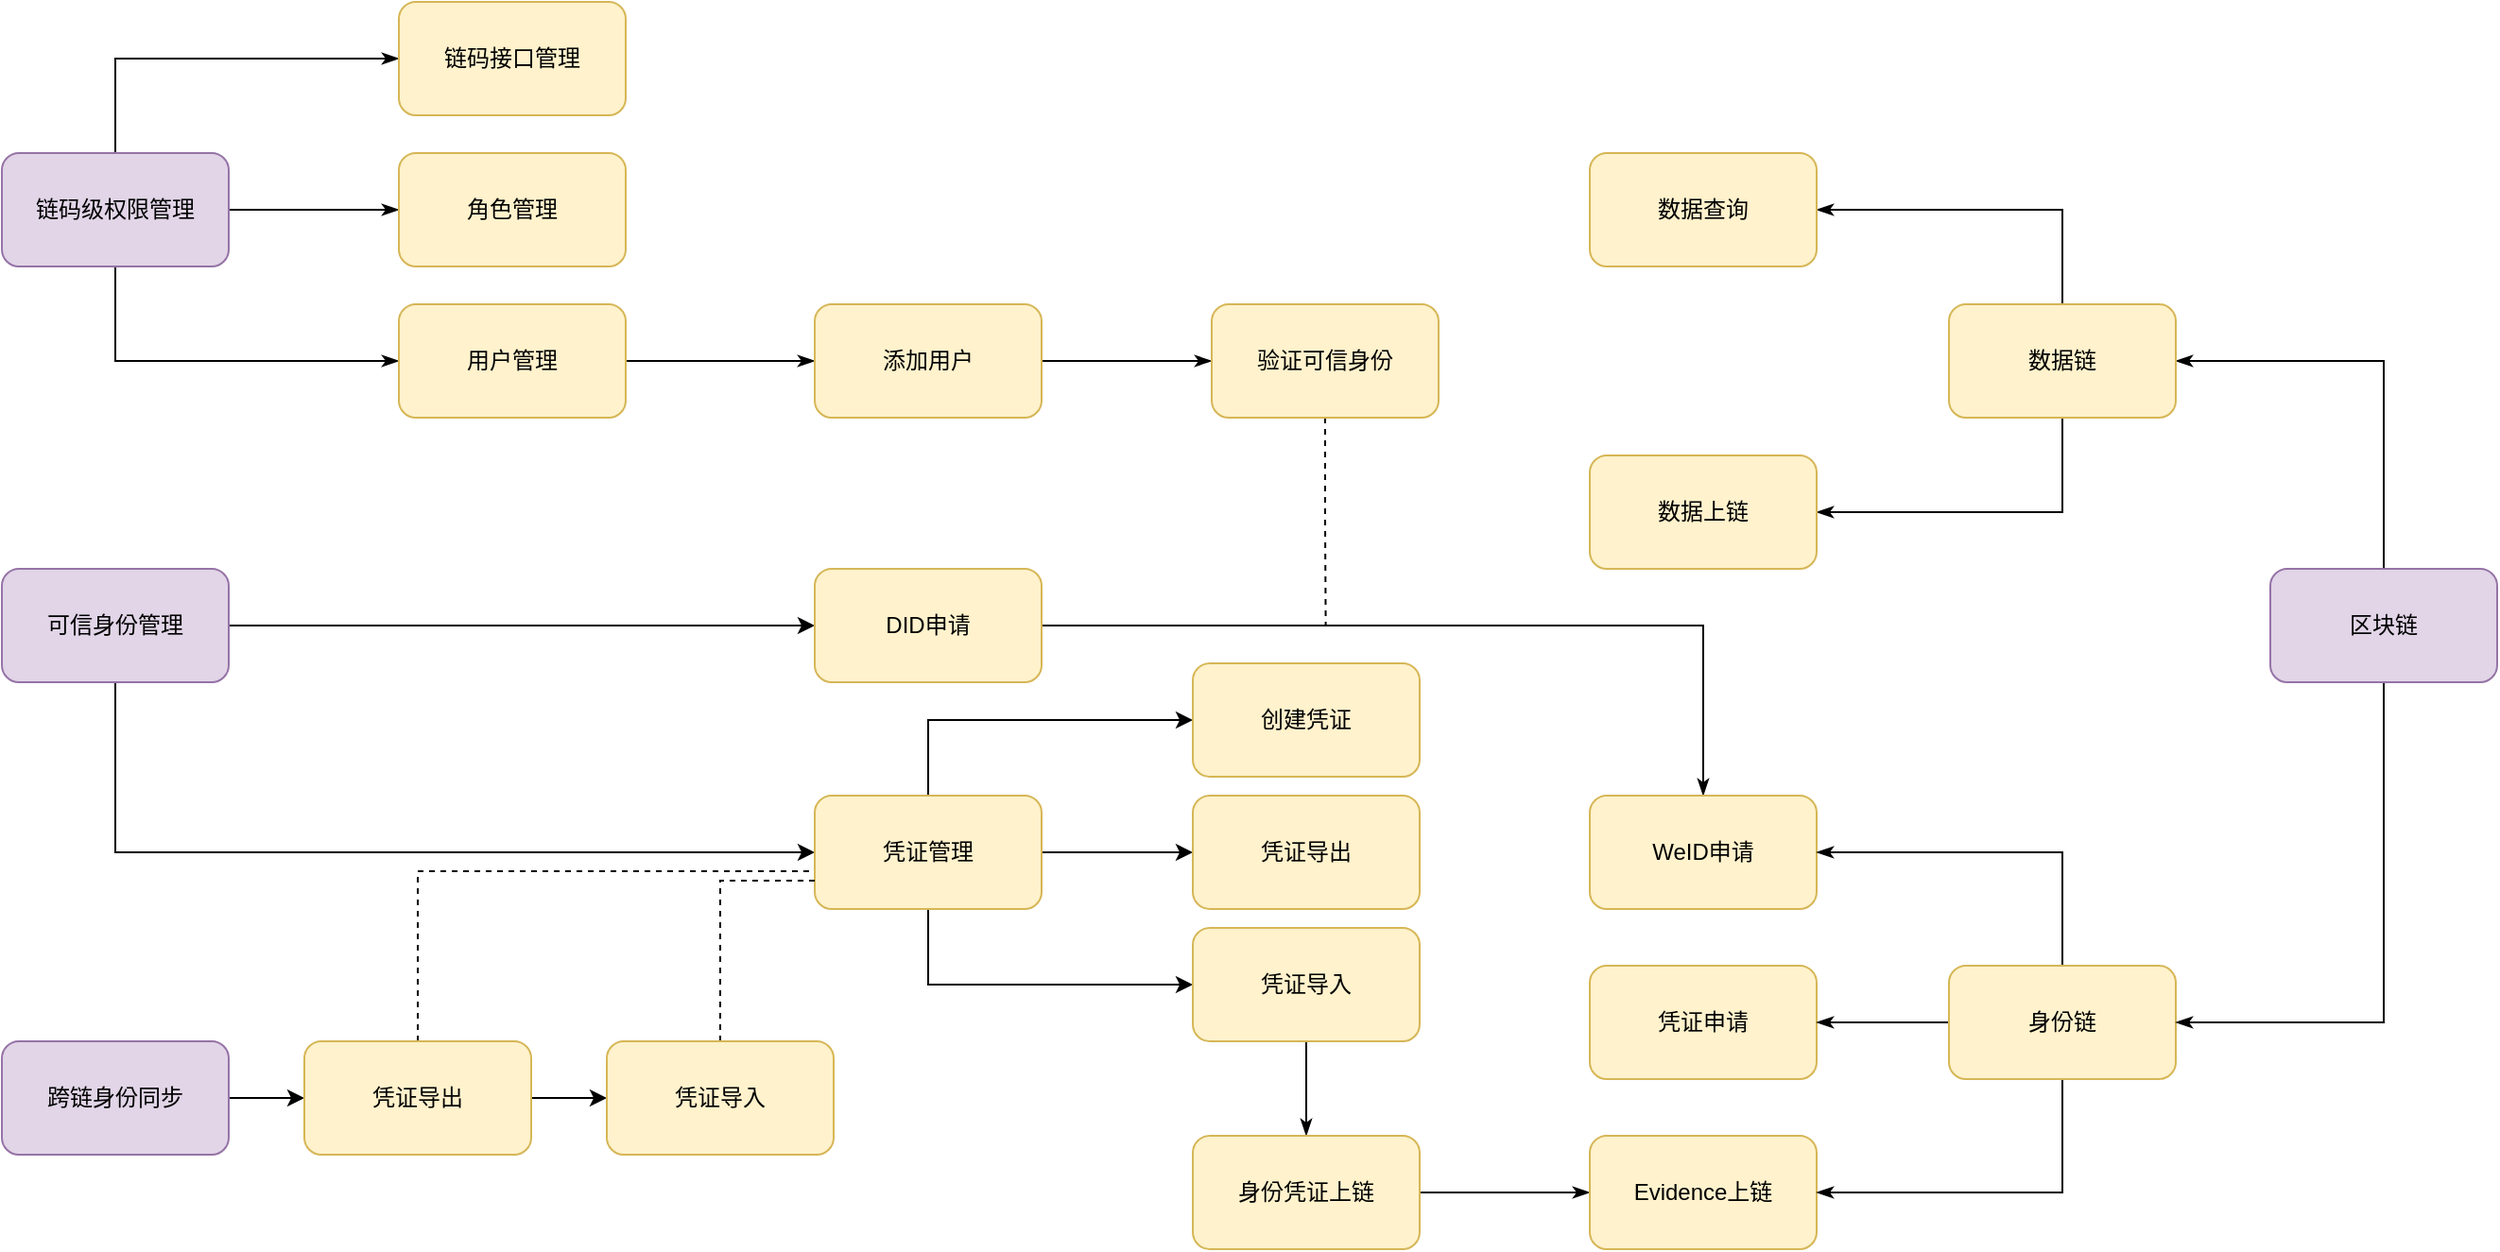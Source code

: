 <mxfile version="17.4.4" type="github">
  <diagram id="C2HOs0oel1egpfWLRo1f" name="Page-1">
    <mxGraphModel dx="1209" dy="1942" grid="1" gridSize="10" guides="1" tooltips="1" connect="1" arrows="1" fold="1" page="1" pageScale="1" pageWidth="827" pageHeight="1169" math="0" shadow="0">
      <root>
        <mxCell id="0" />
        <mxCell id="1" parent="0" />
        <mxCell id="s45ArTEd5eMBH8DryxPv-13" style="edgeStyle=orthogonalEdgeStyle;rounded=0;orthogonalLoop=1;jettySize=auto;html=1;exitX=0.5;exitY=1;exitDx=0;exitDy=0;entryX=0;entryY=0.5;entryDx=0;entryDy=0;" parent="1" source="s45ArTEd5eMBH8DryxPv-1" target="s45ArTEd5eMBH8DryxPv-5" edge="1">
          <mxGeometry relative="1" as="geometry" />
        </mxCell>
        <mxCell id="s45ArTEd5eMBH8DryxPv-14" style="edgeStyle=orthogonalEdgeStyle;rounded=0;orthogonalLoop=1;jettySize=auto;html=1;exitX=1;exitY=0.5;exitDx=0;exitDy=0;" parent="1" source="s45ArTEd5eMBH8DryxPv-1" target="s45ArTEd5eMBH8DryxPv-4" edge="1">
          <mxGeometry relative="1" as="geometry" />
        </mxCell>
        <mxCell id="s45ArTEd5eMBH8DryxPv-1" value="可信身份管理" style="rounded=1;whiteSpace=wrap;html=1;fillColor=#e1d5e7;strokeColor=#9673a6;" parent="1" vertex="1">
          <mxGeometry x="80" y="200" width="120" height="60" as="geometry" />
        </mxCell>
        <mxCell id="s45ArTEd5eMBH8DryxPv-34" style="edgeStyle=orthogonalEdgeStyle;rounded=0;orthogonalLoop=1;jettySize=auto;html=1;exitX=1;exitY=0.5;exitDx=0;exitDy=0;endArrow=classicThin;endFill=1;" parent="1" source="s45ArTEd5eMBH8DryxPv-4" target="s45ArTEd5eMBH8DryxPv-27" edge="1">
          <mxGeometry relative="1" as="geometry" />
        </mxCell>
        <mxCell id="s45ArTEd5eMBH8DryxPv-4" value="DID申请" style="rounded=1;whiteSpace=wrap;html=1;fillColor=#fff2cc;strokeColor=#d6b656;" parent="1" vertex="1">
          <mxGeometry x="510" y="200" width="120" height="60" as="geometry" />
        </mxCell>
        <mxCell id="s45ArTEd5eMBH8DryxPv-10" style="edgeStyle=orthogonalEdgeStyle;rounded=0;orthogonalLoop=1;jettySize=auto;html=1;exitX=0.5;exitY=0;exitDx=0;exitDy=0;entryX=0;entryY=0.5;entryDx=0;entryDy=0;" parent="1" source="s45ArTEd5eMBH8DryxPv-5" target="s45ArTEd5eMBH8DryxPv-8" edge="1">
          <mxGeometry relative="1" as="geometry" />
        </mxCell>
        <mxCell id="s45ArTEd5eMBH8DryxPv-11" style="edgeStyle=orthogonalEdgeStyle;rounded=0;orthogonalLoop=1;jettySize=auto;html=1;exitX=1;exitY=0.5;exitDx=0;exitDy=0;entryX=0;entryY=0.5;entryDx=0;entryDy=0;" parent="1" source="s45ArTEd5eMBH8DryxPv-5" target="s45ArTEd5eMBH8DryxPv-7" edge="1">
          <mxGeometry relative="1" as="geometry" />
        </mxCell>
        <mxCell id="s45ArTEd5eMBH8DryxPv-12" style="edgeStyle=orthogonalEdgeStyle;rounded=0;orthogonalLoop=1;jettySize=auto;html=1;exitX=0.5;exitY=1;exitDx=0;exitDy=0;entryX=0;entryY=0.5;entryDx=0;entryDy=0;" parent="1" source="s45ArTEd5eMBH8DryxPv-5" target="s45ArTEd5eMBH8DryxPv-9" edge="1">
          <mxGeometry relative="1" as="geometry" />
        </mxCell>
        <mxCell id="s45ArTEd5eMBH8DryxPv-5" value="凭证管理" style="rounded=1;whiteSpace=wrap;html=1;fillColor=#fff2cc;strokeColor=#d6b656;" parent="1" vertex="1">
          <mxGeometry x="510" y="320" width="120" height="60" as="geometry" />
        </mxCell>
        <mxCell id="s45ArTEd5eMBH8DryxPv-7" value="凭证导出" style="rounded=1;whiteSpace=wrap;html=1;fillColor=#fff2cc;strokeColor=#d6b656;" parent="1" vertex="1">
          <mxGeometry x="710" y="320" width="120" height="60" as="geometry" />
        </mxCell>
        <mxCell id="s45ArTEd5eMBH8DryxPv-8" value="创建凭证" style="rounded=1;whiteSpace=wrap;html=1;fillColor=#fff2cc;strokeColor=#d6b656;" parent="1" vertex="1">
          <mxGeometry x="710" y="250" width="120" height="60" as="geometry" />
        </mxCell>
        <mxCell id="s45ArTEd5eMBH8DryxPv-23" style="edgeStyle=orthogonalEdgeStyle;rounded=0;orthogonalLoop=1;jettySize=auto;html=1;exitX=0.5;exitY=1;exitDx=0;exitDy=0;entryX=0.5;entryY=0;entryDx=0;entryDy=0;endArrow=classicThin;endFill=1;" parent="1" source="s45ArTEd5eMBH8DryxPv-9" target="s45ArTEd5eMBH8DryxPv-22" edge="1">
          <mxGeometry relative="1" as="geometry" />
        </mxCell>
        <mxCell id="s45ArTEd5eMBH8DryxPv-9" value="凭证导入" style="rounded=1;whiteSpace=wrap;html=1;fillColor=#fff2cc;strokeColor=#d6b656;" parent="1" vertex="1">
          <mxGeometry x="710" y="390" width="120" height="60" as="geometry" />
        </mxCell>
        <mxCell id="s45ArTEd5eMBH8DryxPv-18" style="edgeStyle=orthogonalEdgeStyle;rounded=0;orthogonalLoop=1;jettySize=auto;html=1;exitX=1;exitY=0.5;exitDx=0;exitDy=0;entryX=0;entryY=0.5;entryDx=0;entryDy=0;" parent="1" source="s45ArTEd5eMBH8DryxPv-15" target="s45ArTEd5eMBH8DryxPv-16" edge="1">
          <mxGeometry relative="1" as="geometry" />
        </mxCell>
        <mxCell id="s45ArTEd5eMBH8DryxPv-15" value="跨链身份同步" style="rounded=1;whiteSpace=wrap;html=1;fillColor=#e1d5e7;strokeColor=#9673a6;" parent="1" vertex="1">
          <mxGeometry x="80" y="450" width="120" height="60" as="geometry" />
        </mxCell>
        <mxCell id="s45ArTEd5eMBH8DryxPv-19" style="edgeStyle=orthogonalEdgeStyle;rounded=0;orthogonalLoop=1;jettySize=auto;html=1;exitX=1;exitY=0.5;exitDx=0;exitDy=0;entryX=0;entryY=0.5;entryDx=0;entryDy=0;" parent="1" source="s45ArTEd5eMBH8DryxPv-16" target="s45ArTEd5eMBH8DryxPv-17" edge="1">
          <mxGeometry relative="1" as="geometry" />
        </mxCell>
        <mxCell id="s45ArTEd5eMBH8DryxPv-20" style="edgeStyle=orthogonalEdgeStyle;rounded=0;orthogonalLoop=1;jettySize=auto;html=1;exitX=0.5;exitY=0;exitDx=0;exitDy=0;endArrow=none;endFill=0;dashed=1;" parent="1" source="s45ArTEd5eMBH8DryxPv-16" edge="1">
          <mxGeometry relative="1" as="geometry">
            <mxPoint x="510" y="360" as="targetPoint" />
            <Array as="points">
              <mxPoint x="300" y="360" />
              <mxPoint x="510" y="360" />
            </Array>
          </mxGeometry>
        </mxCell>
        <mxCell id="s45ArTEd5eMBH8DryxPv-16" value="凭证导出" style="rounded=1;whiteSpace=wrap;html=1;fillColor=#fff2cc;strokeColor=#d6b656;" parent="1" vertex="1">
          <mxGeometry x="240" y="450" width="120" height="60" as="geometry" />
        </mxCell>
        <mxCell id="s45ArTEd5eMBH8DryxPv-21" style="edgeStyle=orthogonalEdgeStyle;rounded=0;orthogonalLoop=1;jettySize=auto;html=1;exitX=0.5;exitY=0;exitDx=0;exitDy=0;entryX=0;entryY=0.75;entryDx=0;entryDy=0;dashed=1;endArrow=none;endFill=0;" parent="1" source="s45ArTEd5eMBH8DryxPv-17" target="s45ArTEd5eMBH8DryxPv-5" edge="1">
          <mxGeometry relative="1" as="geometry" />
        </mxCell>
        <mxCell id="s45ArTEd5eMBH8DryxPv-17" value="凭证导入" style="rounded=1;whiteSpace=wrap;html=1;fillColor=#fff2cc;strokeColor=#d6b656;" parent="1" vertex="1">
          <mxGeometry x="400" y="450" width="120" height="60" as="geometry" />
        </mxCell>
        <mxCell id="s45ArTEd5eMBH8DryxPv-25" style="edgeStyle=orthogonalEdgeStyle;rounded=0;orthogonalLoop=1;jettySize=auto;html=1;exitX=1;exitY=0.5;exitDx=0;exitDy=0;entryX=0;entryY=0.5;entryDx=0;entryDy=0;endArrow=classicThin;endFill=1;" parent="1" source="s45ArTEd5eMBH8DryxPv-22" target="s45ArTEd5eMBH8DryxPv-24" edge="1">
          <mxGeometry relative="1" as="geometry" />
        </mxCell>
        <mxCell id="s45ArTEd5eMBH8DryxPv-22" value="身份凭证上链" style="rounded=1;whiteSpace=wrap;html=1;fillColor=#fff2cc;strokeColor=#d6b656;" parent="1" vertex="1">
          <mxGeometry x="710" y="500" width="120" height="60" as="geometry" />
        </mxCell>
        <mxCell id="s45ArTEd5eMBH8DryxPv-24" value="Evidence上链" style="rounded=1;whiteSpace=wrap;html=1;fillColor=#fff2cc;strokeColor=#d6b656;" parent="1" vertex="1">
          <mxGeometry x="920" y="500" width="120" height="60" as="geometry" />
        </mxCell>
        <mxCell id="s45ArTEd5eMBH8DryxPv-26" value="凭证申请" style="rounded=1;whiteSpace=wrap;html=1;fillColor=#fff2cc;strokeColor=#d6b656;" parent="1" vertex="1">
          <mxGeometry x="920" y="410" width="120" height="60" as="geometry" />
        </mxCell>
        <mxCell id="s45ArTEd5eMBH8DryxPv-27" value="WeID申请" style="rounded=1;whiteSpace=wrap;html=1;fillColor=#fff2cc;strokeColor=#d6b656;" parent="1" vertex="1">
          <mxGeometry x="920" y="320" width="120" height="60" as="geometry" />
        </mxCell>
        <mxCell id="s45ArTEd5eMBH8DryxPv-30" style="edgeStyle=orthogonalEdgeStyle;rounded=0;orthogonalLoop=1;jettySize=auto;html=1;exitX=0.5;exitY=1;exitDx=0;exitDy=0;entryX=1;entryY=0.5;entryDx=0;entryDy=0;endArrow=classicThin;endFill=1;" parent="1" source="s45ArTEd5eMBH8DryxPv-28" target="s45ArTEd5eMBH8DryxPv-24" edge="1">
          <mxGeometry relative="1" as="geometry" />
        </mxCell>
        <mxCell id="s45ArTEd5eMBH8DryxPv-31" style="edgeStyle=orthogonalEdgeStyle;rounded=0;orthogonalLoop=1;jettySize=auto;html=1;exitX=0;exitY=0.5;exitDx=0;exitDy=0;entryX=1;entryY=0.5;entryDx=0;entryDy=0;endArrow=classicThin;endFill=1;" parent="1" source="s45ArTEd5eMBH8DryxPv-28" target="s45ArTEd5eMBH8DryxPv-26" edge="1">
          <mxGeometry relative="1" as="geometry" />
        </mxCell>
        <mxCell id="s45ArTEd5eMBH8DryxPv-32" style="edgeStyle=orthogonalEdgeStyle;rounded=0;orthogonalLoop=1;jettySize=auto;html=1;exitX=0.5;exitY=0;exitDx=0;exitDy=0;entryX=1;entryY=0.5;entryDx=0;entryDy=0;endArrow=classicThin;endFill=1;" parent="1" source="s45ArTEd5eMBH8DryxPv-28" target="s45ArTEd5eMBH8DryxPv-27" edge="1">
          <mxGeometry relative="1" as="geometry" />
        </mxCell>
        <mxCell id="s45ArTEd5eMBH8DryxPv-28" value="身份链" style="rounded=1;whiteSpace=wrap;html=1;fillColor=#fff2cc;strokeColor=#d6b656;" parent="1" vertex="1">
          <mxGeometry x="1110" y="410" width="120" height="60" as="geometry" />
        </mxCell>
        <mxCell id="s45ArTEd5eMBH8DryxPv-33" style="edgeStyle=orthogonalEdgeStyle;rounded=0;orthogonalLoop=1;jettySize=auto;html=1;exitX=0.5;exitY=1;exitDx=0;exitDy=0;entryX=1;entryY=0.5;entryDx=0;entryDy=0;endArrow=classicThin;endFill=1;" parent="1" source="s45ArTEd5eMBH8DryxPv-29" target="s45ArTEd5eMBH8DryxPv-28" edge="1">
          <mxGeometry relative="1" as="geometry" />
        </mxCell>
        <mxCell id="s45ArTEd5eMBH8DryxPv-54" style="edgeStyle=orthogonalEdgeStyle;rounded=0;orthogonalLoop=1;jettySize=auto;html=1;exitX=0.5;exitY=0;exitDx=0;exitDy=0;entryX=1;entryY=0.5;entryDx=0;entryDy=0;endArrow=classicThin;endFill=1;" parent="1" source="s45ArTEd5eMBH8DryxPv-29" target="s45ArTEd5eMBH8DryxPv-51" edge="1">
          <mxGeometry relative="1" as="geometry" />
        </mxCell>
        <mxCell id="s45ArTEd5eMBH8DryxPv-29" value="区块链" style="rounded=1;whiteSpace=wrap;html=1;fillColor=#e1d5e7;strokeColor=#9673a6;" parent="1" vertex="1">
          <mxGeometry x="1280" y="200" width="120" height="60" as="geometry" />
        </mxCell>
        <mxCell id="s45ArTEd5eMBH8DryxPv-40" style="edgeStyle=orthogonalEdgeStyle;rounded=0;orthogonalLoop=1;jettySize=auto;html=1;exitX=1;exitY=0.5;exitDx=0;exitDy=0;endArrow=classicThin;endFill=1;" parent="1" source="s45ArTEd5eMBH8DryxPv-35" target="s45ArTEd5eMBH8DryxPv-37" edge="1">
          <mxGeometry relative="1" as="geometry" />
        </mxCell>
        <mxCell id="s45ArTEd5eMBH8DryxPv-41" style="edgeStyle=orthogonalEdgeStyle;rounded=0;orthogonalLoop=1;jettySize=auto;html=1;exitX=0.5;exitY=0;exitDx=0;exitDy=0;entryX=0;entryY=0.5;entryDx=0;entryDy=0;endArrow=classicThin;endFill=1;" parent="1" source="s45ArTEd5eMBH8DryxPv-35" target="s45ArTEd5eMBH8DryxPv-38" edge="1">
          <mxGeometry relative="1" as="geometry" />
        </mxCell>
        <mxCell id="s45ArTEd5eMBH8DryxPv-42" style="edgeStyle=orthogonalEdgeStyle;rounded=0;orthogonalLoop=1;jettySize=auto;html=1;exitX=0.5;exitY=1;exitDx=0;exitDy=0;entryX=0;entryY=0.5;entryDx=0;entryDy=0;endArrow=classicThin;endFill=1;" parent="1" source="s45ArTEd5eMBH8DryxPv-35" target="s45ArTEd5eMBH8DryxPv-36" edge="1">
          <mxGeometry relative="1" as="geometry" />
        </mxCell>
        <mxCell id="s45ArTEd5eMBH8DryxPv-35" value="链码级权限管理" style="rounded=1;whiteSpace=wrap;html=1;fillColor=#e1d5e7;strokeColor=#9673a6;" parent="1" vertex="1">
          <mxGeometry x="80" y="-20" width="120" height="60" as="geometry" />
        </mxCell>
        <mxCell id="s45ArTEd5eMBH8DryxPv-44" style="edgeStyle=orthogonalEdgeStyle;rounded=0;orthogonalLoop=1;jettySize=auto;html=1;exitX=1;exitY=0.5;exitDx=0;exitDy=0;entryX=0;entryY=0.5;entryDx=0;entryDy=0;endArrow=classicThin;endFill=1;" parent="1" source="s45ArTEd5eMBH8DryxPv-36" target="s45ArTEd5eMBH8DryxPv-43" edge="1">
          <mxGeometry relative="1" as="geometry" />
        </mxCell>
        <mxCell id="s45ArTEd5eMBH8DryxPv-36" value="用户管理" style="rounded=1;whiteSpace=wrap;html=1;fillColor=#fff2cc;strokeColor=#d6b656;" parent="1" vertex="1">
          <mxGeometry x="290" y="60" width="120" height="60" as="geometry" />
        </mxCell>
        <mxCell id="s45ArTEd5eMBH8DryxPv-37" value="角色管理" style="rounded=1;whiteSpace=wrap;html=1;fillColor=#fff2cc;strokeColor=#d6b656;" parent="1" vertex="1">
          <mxGeometry x="290" y="-20" width="120" height="60" as="geometry" />
        </mxCell>
        <mxCell id="s45ArTEd5eMBH8DryxPv-38" value="链码接口管理" style="rounded=1;whiteSpace=wrap;html=1;fillColor=#fff2cc;strokeColor=#d6b656;" parent="1" vertex="1">
          <mxGeometry x="290" y="-100" width="120" height="60" as="geometry" />
        </mxCell>
        <mxCell id="s45ArTEd5eMBH8DryxPv-46" style="edgeStyle=orthogonalEdgeStyle;rounded=0;orthogonalLoop=1;jettySize=auto;html=1;exitX=1;exitY=0.5;exitDx=0;exitDy=0;endArrow=classicThin;endFill=1;" parent="1" source="s45ArTEd5eMBH8DryxPv-43" target="s45ArTEd5eMBH8DryxPv-45" edge="1">
          <mxGeometry relative="1" as="geometry" />
        </mxCell>
        <mxCell id="s45ArTEd5eMBH8DryxPv-43" value="添加用户" style="rounded=1;whiteSpace=wrap;html=1;fillColor=#fff2cc;strokeColor=#d6b656;" parent="1" vertex="1">
          <mxGeometry x="510" y="60" width="120" height="60" as="geometry" />
        </mxCell>
        <mxCell id="s45ArTEd5eMBH8DryxPv-47" style="edgeStyle=orthogonalEdgeStyle;rounded=0;orthogonalLoop=1;jettySize=auto;html=1;exitX=0.5;exitY=1;exitDx=0;exitDy=0;endArrow=none;endFill=0;dashed=1;" parent="1" source="s45ArTEd5eMBH8DryxPv-45" edge="1">
          <mxGeometry relative="1" as="geometry">
            <mxPoint x="780.304" y="230" as="targetPoint" />
          </mxGeometry>
        </mxCell>
        <mxCell id="s45ArTEd5eMBH8DryxPv-45" value="验证可信身份" style="rounded=1;whiteSpace=wrap;html=1;fillColor=#fff2cc;strokeColor=#d6b656;" parent="1" vertex="1">
          <mxGeometry x="720" y="60" width="120" height="60" as="geometry" />
        </mxCell>
        <mxCell id="s45ArTEd5eMBH8DryxPv-55" style="edgeStyle=orthogonalEdgeStyle;rounded=0;orthogonalLoop=1;jettySize=auto;html=1;exitX=0.5;exitY=0;exitDx=0;exitDy=0;entryX=1;entryY=0.5;entryDx=0;entryDy=0;endArrow=classicThin;endFill=1;" parent="1" source="s45ArTEd5eMBH8DryxPv-51" target="s45ArTEd5eMBH8DryxPv-53" edge="1">
          <mxGeometry relative="1" as="geometry" />
        </mxCell>
        <mxCell id="s45ArTEd5eMBH8DryxPv-56" style="edgeStyle=orthogonalEdgeStyle;rounded=0;orthogonalLoop=1;jettySize=auto;html=1;exitX=0.5;exitY=1;exitDx=0;exitDy=0;entryX=1;entryY=0.5;entryDx=0;entryDy=0;endArrow=classicThin;endFill=1;" parent="1" source="s45ArTEd5eMBH8DryxPv-51" target="s45ArTEd5eMBH8DryxPv-52" edge="1">
          <mxGeometry relative="1" as="geometry" />
        </mxCell>
        <mxCell id="s45ArTEd5eMBH8DryxPv-51" value="数据链" style="rounded=1;whiteSpace=wrap;html=1;fillColor=#fff2cc;strokeColor=#d6b656;" parent="1" vertex="1">
          <mxGeometry x="1110" y="60" width="120" height="60" as="geometry" />
        </mxCell>
        <mxCell id="s45ArTEd5eMBH8DryxPv-52" value="数据上链" style="rounded=1;whiteSpace=wrap;html=1;fillColor=#fff2cc;strokeColor=#d6b656;" parent="1" vertex="1">
          <mxGeometry x="920" y="140" width="120" height="60" as="geometry" />
        </mxCell>
        <mxCell id="s45ArTEd5eMBH8DryxPv-53" value="数据查询" style="rounded=1;whiteSpace=wrap;html=1;fillColor=#fff2cc;strokeColor=#d6b656;" parent="1" vertex="1">
          <mxGeometry x="920" y="-20" width="120" height="60" as="geometry" />
        </mxCell>
      </root>
    </mxGraphModel>
  </diagram>
</mxfile>

